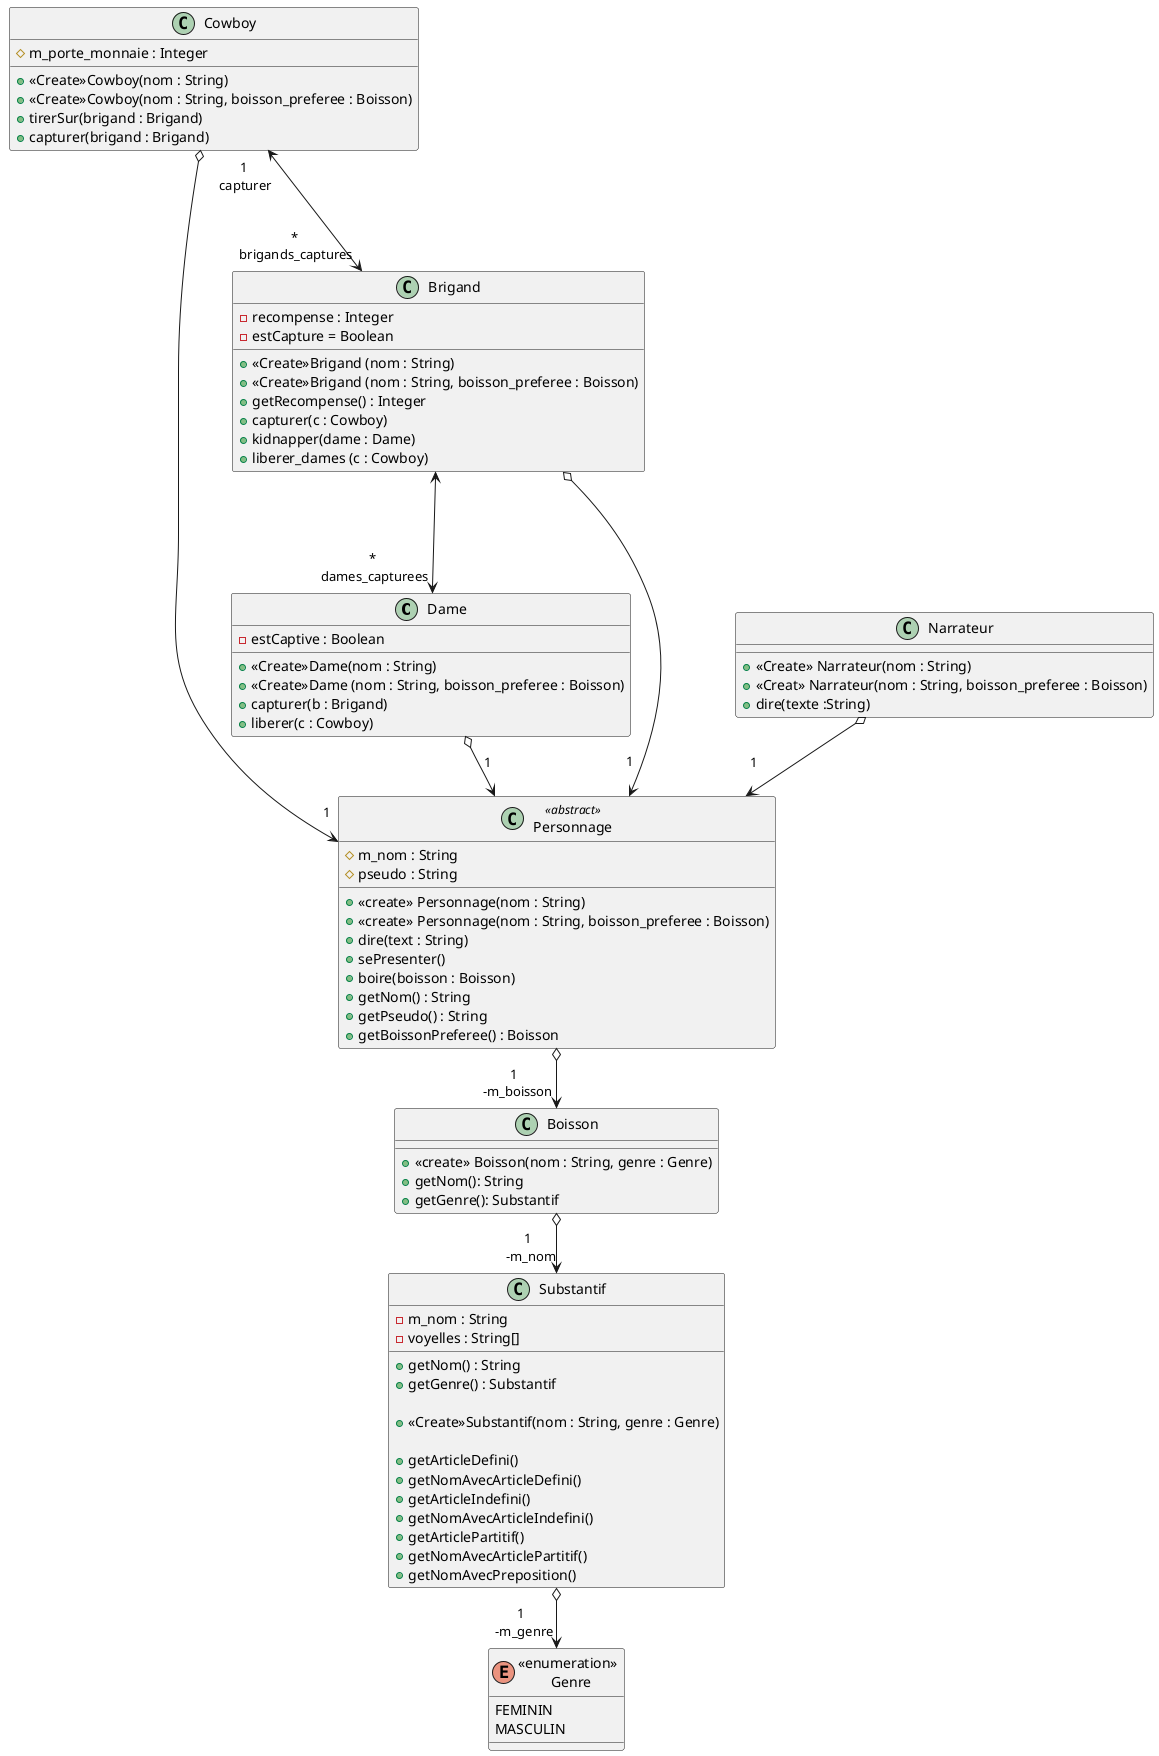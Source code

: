 @startuml

Dame o--> "1\n" Personnage
Cowboy o--> "1\n" Personnage
Brigand o--> "1\n" Personnage
Narrateur o--> "1\n" Personnage
Personnage o-->"1 \n -m_boisson" Boisson
Boisson o-->"1 \n -m_nom" Substantif
Substantif o-->"1 \n -m_genre" "«enumeration» \n Genre"
'Dame <---> Cowboy
Cowboy "1\n capturer"<---> "*\n brigands_captures" Brigand
Brigand <---> "*\n dames_capturees"Dame

enum "«enumeration» \n Genre" {
FEMININ
MASCULIN
}

class Substantif {

    - m_nom : String
    '- m_genre : Genre
    - voyelles : String[]
    + getNom() : String
    + getGenre() : Substantif

    + «Create»Substantif(nom : String, genre : Genre)

    + getArticleDefini()
    + getNomAvecArticleDefini()
    + getArticleIndefini()
    + getNomAvecArticleIndefini()
    + getArticlePartitif()
    + getNomAvecArticlePartitif()
    + getNomAvecPreposition()

}

class Boisson {
    '- m_nom : Substantif

    + «create» Boisson(nom : String, genre : Genre)
    + getNom(): String
    + getGenre(): Substantif
}
class Personnage<<abstract>>{
    # m_nom : String
    '- m_boisson : Boisson
    # pseudo : String

    + «create» Personnage(nom : String)
    + «create» Personnage(nom : String, boisson_preferee : Boisson)
    + dire(text : String)
    + sePresenter()
    + boire(boisson : Boisson)
    + getNom() : String
    + getPseudo() : String
    + getBoissonPreferee() : Boisson
}

class Cowboy{
    # m_porte_monnaie : Integer
    + «Create»Cowboy(nom : String)
    + «Create»Cowboy(nom : String, boisson_preferee : Boisson)
    + tirerSur(brigand : Brigand)
    + capturer(brigand : Brigand)

}
class Dame{
    - estCaptive : Boolean
    + «Create»Dame(nom : String)
    + «Create»Dame (nom : String, boisson_preferee : Boisson)
    + capturer(b : Brigand)
    + liberer(c : Cowboy)
}
class Brigand{
    - recompense : Integer
    - estCapture = Boolean
    + «Create»Brigand (nom : String)
    + «Create»Brigand (nom : String, boisson_preferee : Boisson)
    + getRecompense() : Integer
    + capturer(c : Cowboy)
    + kidnapper(dame : Dame)
    + liberer_dames (c : Cowboy)
}
class Narrateur{
    + «Create» Narrateur(nom : String)
    + «Creat» Narrateur(nom : String, boisson_preferee : Boisson)
    + dire(texte :String)
}

@enduml
